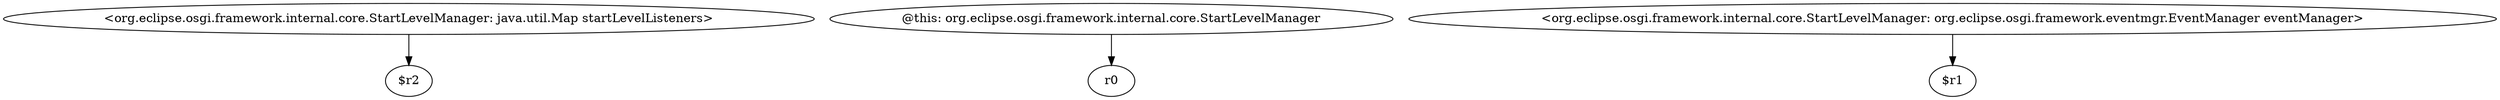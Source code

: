 digraph g {
0[label="<org.eclipse.osgi.framework.internal.core.StartLevelManager: java.util.Map startLevelListeners>"]
1[label="$r2"]
0->1[label=""]
2[label="@this: org.eclipse.osgi.framework.internal.core.StartLevelManager"]
3[label="r0"]
2->3[label=""]
4[label="<org.eclipse.osgi.framework.internal.core.StartLevelManager: org.eclipse.osgi.framework.eventmgr.EventManager eventManager>"]
5[label="$r1"]
4->5[label=""]
}